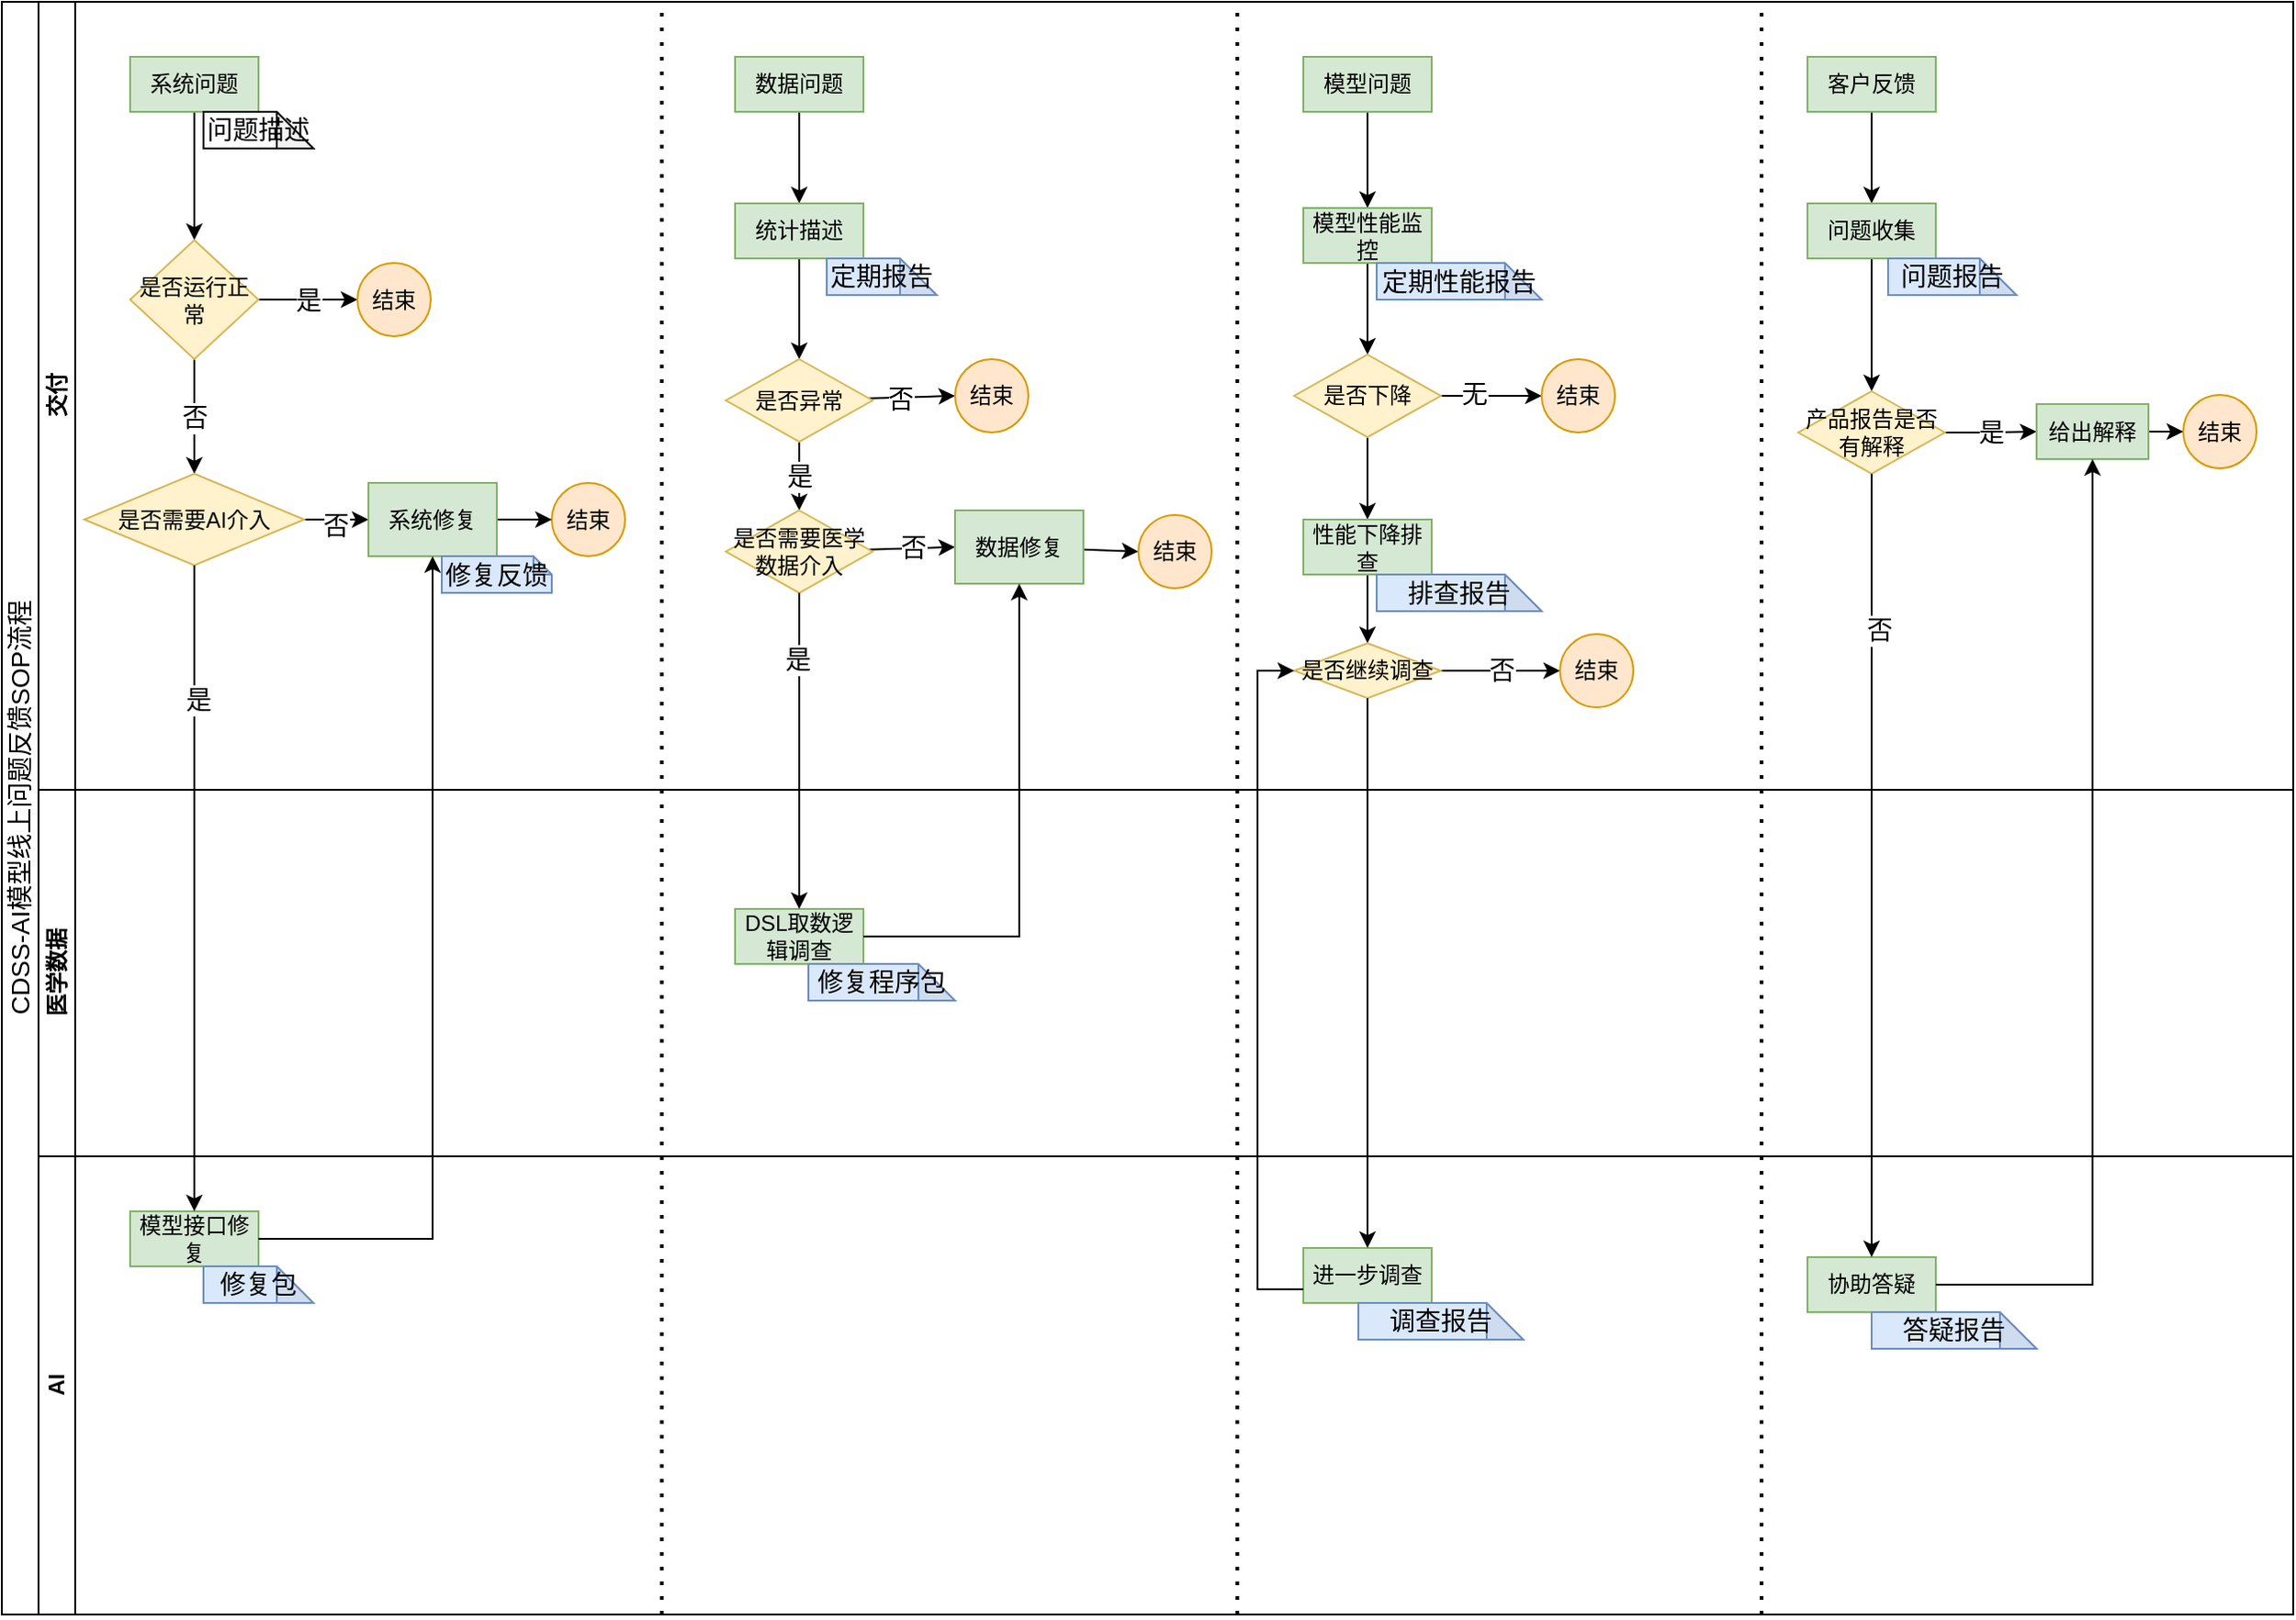 <mxfile version="15.5.0" type="github">
  <diagram id="prtHgNgQTEPvFCAcTncT" name="Page-1">
    <mxGraphModel dx="1426" dy="826" grid="1" gridSize="10" guides="1" tooltips="1" connect="1" arrows="1" fold="1" page="1" pageScale="1" pageWidth="827" pageHeight="1169" math="0" shadow="0">
      <root>
        <mxCell id="0" />
        <mxCell id="1" parent="0" />
        <mxCell id="dNxyNK7c78bLwvsdeMH5-19" value="&lt;span style=&quot;font-family: &amp;#34;arial&amp;#34; , sans-serif ; font-weight: 400&quot;&gt;&lt;font style=&quot;font-size: 14px&quot;&gt;CDSS-AI模型线上问题反馈SOP流程&lt;/font&gt;&lt;/span&gt;" style="swimlane;html=1;childLayout=stackLayout;resizeParent=1;resizeParentMax=0;horizontal=0;startSize=20;horizontalStack=0;" parent="1" vertex="1">
          <mxGeometry x="200" y="90" width="1250" height="880" as="geometry">
            <mxRectangle x="200" y="90" width="890" height="400" as="alternateBounds" />
          </mxGeometry>
        </mxCell>
        <mxCell id="dNxyNK7c78bLwvsdeMH5-20" value="交付" style="swimlane;html=1;startSize=20;horizontal=0;" parent="dNxyNK7c78bLwvsdeMH5-19" vertex="1">
          <mxGeometry x="20" width="1230" height="430" as="geometry">
            <mxRectangle x="20" width="800" height="20" as="alternateBounds" />
          </mxGeometry>
        </mxCell>
        <mxCell id="ynxtPpoTQ_Jm71Z0IVjG-52" style="edgeStyle=orthogonalEdgeStyle;rounded=0;orthogonalLoop=1;jettySize=auto;html=1;fontSize=14;" edge="1" parent="dNxyNK7c78bLwvsdeMH5-20" source="ynxtPpoTQ_Jm71Z0IVjG-40" target="ynxtPpoTQ_Jm71Z0IVjG-48">
          <mxGeometry relative="1" as="geometry" />
        </mxCell>
        <mxCell id="ynxtPpoTQ_Jm71Z0IVjG-40" value="系统问题" style="rounded=0;whiteSpace=wrap;html=1;fontFamily=Helvetica;fontSize=12;align=center;fillColor=#d5e8d4;strokeColor=#82b366;" vertex="1" parent="dNxyNK7c78bLwvsdeMH5-20">
          <mxGeometry x="50" y="30" width="70" height="30" as="geometry" />
        </mxCell>
        <mxCell id="ynxtPpoTQ_Jm71Z0IVjG-75" style="edgeStyle=orthogonalEdgeStyle;rounded=0;orthogonalLoop=1;jettySize=auto;html=1;entryX=0;entryY=0.5;entryDx=0;entryDy=0;fontSize=14;" edge="1" parent="dNxyNK7c78bLwvsdeMH5-20" target="ynxtPpoTQ_Jm71Z0IVjG-74">
          <mxGeometry relative="1" as="geometry">
            <mxPoint x="120" y="135" as="sourcePoint" />
          </mxGeometry>
        </mxCell>
        <mxCell id="ynxtPpoTQ_Jm71Z0IVjG-53" value="是" style="edgeStyle=orthogonalEdgeStyle;rounded=0;orthogonalLoop=1;jettySize=auto;html=1;entryX=0;entryY=0.5;entryDx=0;entryDy=0;fontSize=14;" edge="1" parent="dNxyNK7c78bLwvsdeMH5-20" source="ynxtPpoTQ_Jm71Z0IVjG-48" target="ynxtPpoTQ_Jm71Z0IVjG-50">
          <mxGeometry relative="1" as="geometry" />
        </mxCell>
        <mxCell id="ynxtPpoTQ_Jm71Z0IVjG-87" value="否" style="edgeStyle=orthogonalEdgeStyle;rounded=0;orthogonalLoop=1;jettySize=auto;html=1;entryX=0.5;entryY=0;entryDx=0;entryDy=0;fontSize=14;" edge="1" parent="dNxyNK7c78bLwvsdeMH5-20" source="ynxtPpoTQ_Jm71Z0IVjG-48" target="ynxtPpoTQ_Jm71Z0IVjG-56">
          <mxGeometry relative="1" as="geometry" />
        </mxCell>
        <mxCell id="ynxtPpoTQ_Jm71Z0IVjG-48" value="是否运行正常" style="rhombus;whiteSpace=wrap;html=1;fontFamily=Helvetica;fontSize=12;align=center;fillColor=#fff2cc;strokeColor=#d6b656;" vertex="1" parent="dNxyNK7c78bLwvsdeMH5-20">
          <mxGeometry x="50" y="130" width="70" height="65" as="geometry" />
        </mxCell>
        <mxCell id="ynxtPpoTQ_Jm71Z0IVjG-50" value="结束" style="ellipse;whiteSpace=wrap;html=1;fillColor=#ffe6cc;strokeColor=#d79b00;" vertex="1" parent="dNxyNK7c78bLwvsdeMH5-20">
          <mxGeometry x="174" y="142.5" width="40" height="40" as="geometry" />
        </mxCell>
        <mxCell id="ynxtPpoTQ_Jm71Z0IVjG-67" style="edgeStyle=orthogonalEdgeStyle;rounded=0;orthogonalLoop=1;jettySize=auto;html=1;entryX=0;entryY=0.5;entryDx=0;entryDy=0;fontSize=14;" edge="1" parent="dNxyNK7c78bLwvsdeMH5-20" source="ynxtPpoTQ_Jm71Z0IVjG-56" target="ynxtPpoTQ_Jm71Z0IVjG-66">
          <mxGeometry relative="1" as="geometry" />
        </mxCell>
        <mxCell id="ynxtPpoTQ_Jm71Z0IVjG-91" value="否" style="edgeLabel;html=1;align=center;verticalAlign=middle;resizable=0;points=[];fontSize=14;" vertex="1" connectable="0" parent="ynxtPpoTQ_Jm71Z0IVjG-67">
          <mxGeometry x="0.2" y="-2" relative="1" as="geometry">
            <mxPoint y="1" as="offset" />
          </mxGeometry>
        </mxCell>
        <mxCell id="ynxtPpoTQ_Jm71Z0IVjG-56" value="是否需要AI介入" style="rhombus;whiteSpace=wrap;html=1;fontFamily=Helvetica;fontSize=12;align=center;fillColor=#fff2cc;strokeColor=#d6b656;" vertex="1" parent="dNxyNK7c78bLwvsdeMH5-20">
          <mxGeometry x="25" y="257.5" width="120" height="50" as="geometry" />
        </mxCell>
        <mxCell id="ynxtPpoTQ_Jm71Z0IVjG-61" value="结束" style="ellipse;whiteSpace=wrap;html=1;fillColor=#ffe6cc;strokeColor=#d79b00;" vertex="1" parent="dNxyNK7c78bLwvsdeMH5-20">
          <mxGeometry x="280" y="262.5" width="40" height="40" as="geometry" />
        </mxCell>
        <mxCell id="ynxtPpoTQ_Jm71Z0IVjG-68" style="edgeStyle=orthogonalEdgeStyle;rounded=0;orthogonalLoop=1;jettySize=auto;html=1;fontSize=14;" edge="1" parent="dNxyNK7c78bLwvsdeMH5-20" source="ynxtPpoTQ_Jm71Z0IVjG-66" target="ynxtPpoTQ_Jm71Z0IVjG-61">
          <mxGeometry relative="1" as="geometry" />
        </mxCell>
        <mxCell id="ynxtPpoTQ_Jm71Z0IVjG-66" value="系统修复" style="rounded=0;whiteSpace=wrap;html=1;fontFamily=Helvetica;fontSize=12;align=center;fillColor=#d5e8d4;strokeColor=#82b366;" vertex="1" parent="dNxyNK7c78bLwvsdeMH5-20">
          <mxGeometry x="180" y="262.5" width="70" height="40" as="geometry" />
        </mxCell>
        <mxCell id="ynxtPpoTQ_Jm71Z0IVjG-71" value="问题描述" style="shape=note;whiteSpace=wrap;html=1;backgroundOutline=1;darkOpacity=0.05;fontSize=14;" vertex="1" parent="dNxyNK7c78bLwvsdeMH5-20">
          <mxGeometry x="90" y="60" width="60" height="20" as="geometry" />
        </mxCell>
        <mxCell id="ynxtPpoTQ_Jm71Z0IVjG-73" value="修复反馈" style="shape=note;whiteSpace=wrap;html=1;backgroundOutline=1;darkOpacity=0.05;fontSize=14;size=10;fillColor=#dae8fc;strokeColor=#6c8ebf;" vertex="1" parent="dNxyNK7c78bLwvsdeMH5-20">
          <mxGeometry x="220" y="302.5" width="60" height="20" as="geometry" />
        </mxCell>
        <mxCell id="ynxtPpoTQ_Jm71Z0IVjG-78" style="edgeStyle=orthogonalEdgeStyle;rounded=0;orthogonalLoop=1;jettySize=auto;html=1;entryX=0;entryY=0.5;entryDx=0;entryDy=0;fontSize=14;" edge="1" parent="dNxyNK7c78bLwvsdeMH5-20" target="ynxtPpoTQ_Jm71Z0IVjG-77">
          <mxGeometry relative="1" as="geometry">
            <mxPoint x="250" y="135" as="sourcePoint" />
          </mxGeometry>
        </mxCell>
        <mxCell id="ynxtPpoTQ_Jm71Z0IVjG-98" style="edgeStyle=none;rounded=0;orthogonalLoop=1;jettySize=auto;html=1;exitX=0.5;exitY=1;exitDx=0;exitDy=0;fontSize=14;" edge="1" parent="dNxyNK7c78bLwvsdeMH5-20" source="ynxtPpoTQ_Jm71Z0IVjG-93" target="ynxtPpoTQ_Jm71Z0IVjG-96">
          <mxGeometry relative="1" as="geometry" />
        </mxCell>
        <mxCell id="ynxtPpoTQ_Jm71Z0IVjG-93" value="数据问题" style="rounded=0;whiteSpace=wrap;html=1;fontFamily=Helvetica;fontSize=12;align=center;fillColor=#d5e8d4;strokeColor=#82b366;" vertex="1" parent="dNxyNK7c78bLwvsdeMH5-20">
          <mxGeometry x="380" y="30" width="70" height="30" as="geometry" />
        </mxCell>
        <mxCell id="ynxtPpoTQ_Jm71Z0IVjG-94" value="" style="endArrow=none;dashed=1;html=1;dashPattern=1 3;strokeWidth=2;rounded=0;fontSize=14;" edge="1" parent="dNxyNK7c78bLwvsdeMH5-20">
          <mxGeometry width="50" height="50" relative="1" as="geometry">
            <mxPoint x="340" y="880" as="sourcePoint" />
            <mxPoint x="340" as="targetPoint" />
          </mxGeometry>
        </mxCell>
        <mxCell id="ynxtPpoTQ_Jm71Z0IVjG-99" style="edgeStyle=none;rounded=0;orthogonalLoop=1;jettySize=auto;html=1;fontSize=14;" edge="1" parent="dNxyNK7c78bLwvsdeMH5-20" source="ynxtPpoTQ_Jm71Z0IVjG-96" target="ynxtPpoTQ_Jm71Z0IVjG-85">
          <mxGeometry relative="1" as="geometry" />
        </mxCell>
        <mxCell id="ynxtPpoTQ_Jm71Z0IVjG-96" value="统计描述" style="rounded=0;whiteSpace=wrap;html=1;fontFamily=Helvetica;fontSize=12;align=center;fillColor=#d5e8d4;strokeColor=#82b366;" vertex="1" parent="dNxyNK7c78bLwvsdeMH5-20">
          <mxGeometry x="380" y="110" width="70" height="30" as="geometry" />
        </mxCell>
        <mxCell id="ynxtPpoTQ_Jm71Z0IVjG-97" value="定期报告" style="shape=note;whiteSpace=wrap;html=1;backgroundOutline=1;darkOpacity=0.05;fontSize=14;fillColor=#dae8fc;strokeColor=#6c8ebf;" vertex="1" parent="dNxyNK7c78bLwvsdeMH5-20">
          <mxGeometry x="430" y="140" width="60" height="20" as="geometry" />
        </mxCell>
        <mxCell id="ynxtPpoTQ_Jm71Z0IVjG-102" style="edgeStyle=none;rounded=0;orthogonalLoop=1;jettySize=auto;html=1;entryX=0;entryY=0.5;entryDx=0;entryDy=0;fontSize=14;" edge="1" parent="dNxyNK7c78bLwvsdeMH5-20" source="ynxtPpoTQ_Jm71Z0IVjG-85" target="ynxtPpoTQ_Jm71Z0IVjG-101">
          <mxGeometry relative="1" as="geometry" />
        </mxCell>
        <mxCell id="ynxtPpoTQ_Jm71Z0IVjG-107" value="否" style="edgeLabel;html=1;align=center;verticalAlign=middle;resizable=0;points=[];fontSize=14;" vertex="1" connectable="0" parent="ynxtPpoTQ_Jm71Z0IVjG-102">
          <mxGeometry x="-0.278" y="-1" relative="1" as="geometry">
            <mxPoint as="offset" />
          </mxGeometry>
        </mxCell>
        <mxCell id="ynxtPpoTQ_Jm71Z0IVjG-104" value="是" style="edgeStyle=none;rounded=0;orthogonalLoop=1;jettySize=auto;html=1;fontSize=14;" edge="1" parent="dNxyNK7c78bLwvsdeMH5-20" source="ynxtPpoTQ_Jm71Z0IVjG-85" target="ynxtPpoTQ_Jm71Z0IVjG-103">
          <mxGeometry relative="1" as="geometry" />
        </mxCell>
        <mxCell id="ynxtPpoTQ_Jm71Z0IVjG-85" value="是否异常" style="rhombus;whiteSpace=wrap;html=1;fontFamily=Helvetica;fontSize=12;align=center;fillColor=#fff2cc;strokeColor=#d6b656;" vertex="1" parent="dNxyNK7c78bLwvsdeMH5-20">
          <mxGeometry x="375" y="195" width="80" height="45" as="geometry" />
        </mxCell>
        <mxCell id="ynxtPpoTQ_Jm71Z0IVjG-101" value="结束" style="ellipse;whiteSpace=wrap;html=1;fillColor=#ffe6cc;strokeColor=#d79b00;" vertex="1" parent="dNxyNK7c78bLwvsdeMH5-20">
          <mxGeometry x="500" y="195" width="40" height="40" as="geometry" />
        </mxCell>
        <mxCell id="ynxtPpoTQ_Jm71Z0IVjG-106" value="否" style="edgeStyle=none;rounded=0;orthogonalLoop=1;jettySize=auto;html=1;entryX=0;entryY=0.5;entryDx=0;entryDy=0;fontSize=14;" edge="1" parent="dNxyNK7c78bLwvsdeMH5-20" source="ynxtPpoTQ_Jm71Z0IVjG-103" target="ynxtPpoTQ_Jm71Z0IVjG-105">
          <mxGeometry relative="1" as="geometry" />
        </mxCell>
        <mxCell id="ynxtPpoTQ_Jm71Z0IVjG-103" value="是否需要医学数据介入" style="rhombus;whiteSpace=wrap;html=1;fontFamily=Helvetica;fontSize=12;align=center;fillColor=#fff2cc;strokeColor=#d6b656;" vertex="1" parent="dNxyNK7c78bLwvsdeMH5-20">
          <mxGeometry x="375" y="277.5" width="80" height="45" as="geometry" />
        </mxCell>
        <mxCell id="ynxtPpoTQ_Jm71Z0IVjG-109" style="edgeStyle=none;rounded=0;orthogonalLoop=1;jettySize=auto;html=1;entryX=0;entryY=0.5;entryDx=0;entryDy=0;fontSize=14;" edge="1" parent="dNxyNK7c78bLwvsdeMH5-20" source="ynxtPpoTQ_Jm71Z0IVjG-105" target="ynxtPpoTQ_Jm71Z0IVjG-108">
          <mxGeometry relative="1" as="geometry" />
        </mxCell>
        <mxCell id="ynxtPpoTQ_Jm71Z0IVjG-105" value="数据修复" style="rounded=0;whiteSpace=wrap;html=1;fontFamily=Helvetica;fontSize=12;align=center;fillColor=#d5e8d4;strokeColor=#82b366;" vertex="1" parent="dNxyNK7c78bLwvsdeMH5-20">
          <mxGeometry x="500" y="277.5" width="70" height="40" as="geometry" />
        </mxCell>
        <mxCell id="ynxtPpoTQ_Jm71Z0IVjG-108" value="结束" style="ellipse;whiteSpace=wrap;html=1;fillColor=#ffe6cc;strokeColor=#d79b00;" vertex="1" parent="dNxyNK7c78bLwvsdeMH5-20">
          <mxGeometry x="600" y="280" width="40" height="40" as="geometry" />
        </mxCell>
        <mxCell id="ynxtPpoTQ_Jm71Z0IVjG-149" value="" style="endArrow=none;dashed=1;html=1;dashPattern=1 3;strokeWidth=2;rounded=0;fontSize=14;" edge="1" parent="dNxyNK7c78bLwvsdeMH5-20">
          <mxGeometry width="50" height="50" relative="1" as="geometry">
            <mxPoint x="654" y="880" as="sourcePoint" />
            <mxPoint x="654" as="targetPoint" />
          </mxGeometry>
        </mxCell>
        <mxCell id="ynxtPpoTQ_Jm71Z0IVjG-156" style="edgeStyle=orthogonalEdgeStyle;rounded=0;orthogonalLoop=1;jettySize=auto;html=1;fontSize=14;" edge="1" parent="dNxyNK7c78bLwvsdeMH5-20" source="ynxtPpoTQ_Jm71Z0IVjG-152" target="ynxtPpoTQ_Jm71Z0IVjG-153">
          <mxGeometry relative="1" as="geometry" />
        </mxCell>
        <mxCell id="ynxtPpoTQ_Jm71Z0IVjG-152" value="模型问题" style="rounded=0;whiteSpace=wrap;html=1;fontFamily=Helvetica;fontSize=12;align=center;fillColor=#d5e8d4;strokeColor=#82b366;" vertex="1" parent="dNxyNK7c78bLwvsdeMH5-20">
          <mxGeometry x="690" y="30" width="70" height="30" as="geometry" />
        </mxCell>
        <mxCell id="ynxtPpoTQ_Jm71Z0IVjG-175" style="edgeStyle=orthogonalEdgeStyle;rounded=0;orthogonalLoop=1;jettySize=auto;html=1;fontSize=14;" edge="1" parent="dNxyNK7c78bLwvsdeMH5-20" source="ynxtPpoTQ_Jm71Z0IVjG-80" target="ynxtPpoTQ_Jm71Z0IVjG-173">
          <mxGeometry relative="1" as="geometry" />
        </mxCell>
        <mxCell id="ynxtPpoTQ_Jm71Z0IVjG-80" value="客户反馈" style="rounded=0;whiteSpace=wrap;html=1;fontFamily=Helvetica;fontSize=12;align=center;fillColor=#d5e8d4;strokeColor=#82b366;" vertex="1" parent="dNxyNK7c78bLwvsdeMH5-20">
          <mxGeometry x="965" y="30" width="70" height="30" as="geometry" />
        </mxCell>
        <mxCell id="ynxtPpoTQ_Jm71Z0IVjG-157" style="edgeStyle=orthogonalEdgeStyle;rounded=0;orthogonalLoop=1;jettySize=auto;html=1;fontSize=14;" edge="1" parent="dNxyNK7c78bLwvsdeMH5-20" source="ynxtPpoTQ_Jm71Z0IVjG-153" target="ynxtPpoTQ_Jm71Z0IVjG-155">
          <mxGeometry relative="1" as="geometry" />
        </mxCell>
        <mxCell id="ynxtPpoTQ_Jm71Z0IVjG-153" value="模型性能监控" style="rounded=0;whiteSpace=wrap;html=1;fontFamily=Helvetica;fontSize=12;align=center;fillColor=#d5e8d4;strokeColor=#82b366;" vertex="1" parent="dNxyNK7c78bLwvsdeMH5-20">
          <mxGeometry x="690" y="112.5" width="70" height="30" as="geometry" />
        </mxCell>
        <mxCell id="ynxtPpoTQ_Jm71Z0IVjG-154" value="定期性能报告" style="shape=note;whiteSpace=wrap;html=1;backgroundOutline=1;darkOpacity=0.05;fontSize=14;fillColor=#dae8fc;strokeColor=#6c8ebf;" vertex="1" parent="dNxyNK7c78bLwvsdeMH5-20">
          <mxGeometry x="730" y="142.5" width="90" height="20" as="geometry" />
        </mxCell>
        <mxCell id="ynxtPpoTQ_Jm71Z0IVjG-159" style="edgeStyle=orthogonalEdgeStyle;rounded=0;orthogonalLoop=1;jettySize=auto;html=1;entryX=0;entryY=0.5;entryDx=0;entryDy=0;fontSize=14;" edge="1" parent="dNxyNK7c78bLwvsdeMH5-20" source="ynxtPpoTQ_Jm71Z0IVjG-155" target="ynxtPpoTQ_Jm71Z0IVjG-158">
          <mxGeometry relative="1" as="geometry" />
        </mxCell>
        <mxCell id="ynxtPpoTQ_Jm71Z0IVjG-160" value="无" style="edgeLabel;html=1;align=center;verticalAlign=middle;resizable=0;points=[];fontSize=14;" vertex="1" connectable="0" parent="ynxtPpoTQ_Jm71Z0IVjG-159">
          <mxGeometry x="-0.345" y="1" relative="1" as="geometry">
            <mxPoint as="offset" />
          </mxGeometry>
        </mxCell>
        <mxCell id="ynxtPpoTQ_Jm71Z0IVjG-162" style="edgeStyle=orthogonalEdgeStyle;rounded=0;orthogonalLoop=1;jettySize=auto;html=1;fontSize=14;" edge="1" parent="dNxyNK7c78bLwvsdeMH5-20" source="ynxtPpoTQ_Jm71Z0IVjG-155" target="ynxtPpoTQ_Jm71Z0IVjG-161">
          <mxGeometry relative="1" as="geometry" />
        </mxCell>
        <mxCell id="ynxtPpoTQ_Jm71Z0IVjG-155" value="是否下降" style="rhombus;whiteSpace=wrap;html=1;fontFamily=Helvetica;fontSize=12;align=center;fillColor=#fff2cc;strokeColor=#d6b656;" vertex="1" parent="dNxyNK7c78bLwvsdeMH5-20">
          <mxGeometry x="685" y="192.5" width="80" height="45" as="geometry" />
        </mxCell>
        <mxCell id="ynxtPpoTQ_Jm71Z0IVjG-158" value="结束" style="ellipse;whiteSpace=wrap;html=1;fillColor=#ffe6cc;strokeColor=#d79b00;" vertex="1" parent="dNxyNK7c78bLwvsdeMH5-20">
          <mxGeometry x="820" y="195" width="40" height="40" as="geometry" />
        </mxCell>
        <mxCell id="ynxtPpoTQ_Jm71Z0IVjG-167" value="" style="edgeStyle=orthogonalEdgeStyle;rounded=0;orthogonalLoop=1;jettySize=auto;html=1;fontSize=14;" edge="1" parent="dNxyNK7c78bLwvsdeMH5-20" source="ynxtPpoTQ_Jm71Z0IVjG-161" target="ynxtPpoTQ_Jm71Z0IVjG-164">
          <mxGeometry relative="1" as="geometry" />
        </mxCell>
        <mxCell id="ynxtPpoTQ_Jm71Z0IVjG-161" value="性能下降排查" style="rounded=0;whiteSpace=wrap;html=1;fontFamily=Helvetica;fontSize=12;align=center;fillColor=#d5e8d4;strokeColor=#82b366;" vertex="1" parent="dNxyNK7c78bLwvsdeMH5-20">
          <mxGeometry x="690" y="282.5" width="70" height="30" as="geometry" />
        </mxCell>
        <mxCell id="ynxtPpoTQ_Jm71Z0IVjG-163" value="排查报告" style="shape=note;whiteSpace=wrap;html=1;backgroundOutline=1;darkOpacity=0.05;fontSize=14;fillColor=#dae8fc;strokeColor=#6c8ebf;" vertex="1" parent="dNxyNK7c78bLwvsdeMH5-20">
          <mxGeometry x="730" y="312.5" width="90" height="20" as="geometry" />
        </mxCell>
        <mxCell id="ynxtPpoTQ_Jm71Z0IVjG-166" value="否" style="edgeStyle=orthogonalEdgeStyle;rounded=0;orthogonalLoop=1;jettySize=auto;html=1;fontSize=14;" edge="1" parent="dNxyNK7c78bLwvsdeMH5-20" source="ynxtPpoTQ_Jm71Z0IVjG-164" target="ynxtPpoTQ_Jm71Z0IVjG-165">
          <mxGeometry relative="1" as="geometry">
            <Array as="points">
              <mxPoint x="800" y="365" />
              <mxPoint x="800" y="365" />
            </Array>
          </mxGeometry>
        </mxCell>
        <mxCell id="ynxtPpoTQ_Jm71Z0IVjG-164" value="是否继续调查" style="rhombus;whiteSpace=wrap;html=1;fontFamily=Helvetica;fontSize=12;align=center;fillColor=#fff2cc;strokeColor=#d6b656;" vertex="1" parent="dNxyNK7c78bLwvsdeMH5-20">
          <mxGeometry x="685" y="350" width="80" height="30" as="geometry" />
        </mxCell>
        <mxCell id="ynxtPpoTQ_Jm71Z0IVjG-165" value="结束" style="ellipse;whiteSpace=wrap;html=1;fillColor=#ffe6cc;strokeColor=#d79b00;" vertex="1" parent="dNxyNK7c78bLwvsdeMH5-20">
          <mxGeometry x="830" y="345" width="40" height="40" as="geometry" />
        </mxCell>
        <mxCell id="ynxtPpoTQ_Jm71Z0IVjG-172" value="" style="endArrow=none;dashed=1;html=1;dashPattern=1 3;strokeWidth=2;rounded=0;fontSize=14;" edge="1" parent="dNxyNK7c78bLwvsdeMH5-20">
          <mxGeometry width="50" height="50" relative="1" as="geometry">
            <mxPoint x="940" y="880" as="sourcePoint" />
            <mxPoint x="940" as="targetPoint" />
          </mxGeometry>
        </mxCell>
        <mxCell id="ynxtPpoTQ_Jm71Z0IVjG-177" style="edgeStyle=orthogonalEdgeStyle;rounded=0;orthogonalLoop=1;jettySize=auto;html=1;fontSize=14;" edge="1" parent="dNxyNK7c78bLwvsdeMH5-20" source="ynxtPpoTQ_Jm71Z0IVjG-173" target="ynxtPpoTQ_Jm71Z0IVjG-176">
          <mxGeometry relative="1" as="geometry" />
        </mxCell>
        <mxCell id="ynxtPpoTQ_Jm71Z0IVjG-173" value="问题收集" style="rounded=0;whiteSpace=wrap;html=1;fontFamily=Helvetica;fontSize=12;align=center;fillColor=#d5e8d4;strokeColor=#82b366;" vertex="1" parent="dNxyNK7c78bLwvsdeMH5-20">
          <mxGeometry x="965" y="110" width="70" height="30" as="geometry" />
        </mxCell>
        <mxCell id="ynxtPpoTQ_Jm71Z0IVjG-174" value="问题报告" style="shape=note;whiteSpace=wrap;html=1;backgroundOutline=1;darkOpacity=0.05;fontSize=14;fillColor=#dae8fc;strokeColor=#6c8ebf;" vertex="1" parent="dNxyNK7c78bLwvsdeMH5-20">
          <mxGeometry x="1009" y="140" width="70" height="20" as="geometry" />
        </mxCell>
        <mxCell id="ynxtPpoTQ_Jm71Z0IVjG-181" value="是" style="edgeStyle=orthogonalEdgeStyle;rounded=0;orthogonalLoop=1;jettySize=auto;html=1;entryX=0;entryY=0.5;entryDx=0;entryDy=0;fontSize=14;" edge="1" parent="dNxyNK7c78bLwvsdeMH5-20" source="ynxtPpoTQ_Jm71Z0IVjG-176" target="ynxtPpoTQ_Jm71Z0IVjG-179">
          <mxGeometry relative="1" as="geometry" />
        </mxCell>
        <mxCell id="ynxtPpoTQ_Jm71Z0IVjG-176" value="产品报告是否有解释" style="rhombus;whiteSpace=wrap;html=1;fontFamily=Helvetica;fontSize=12;align=center;fillColor=#fff2cc;strokeColor=#d6b656;" vertex="1" parent="dNxyNK7c78bLwvsdeMH5-20">
          <mxGeometry x="960" y="212.5" width="80" height="45" as="geometry" />
        </mxCell>
        <mxCell id="ynxtPpoTQ_Jm71Z0IVjG-182" style="edgeStyle=orthogonalEdgeStyle;rounded=0;orthogonalLoop=1;jettySize=auto;html=1;fontSize=14;" edge="1" parent="dNxyNK7c78bLwvsdeMH5-20" source="ynxtPpoTQ_Jm71Z0IVjG-179" target="ynxtPpoTQ_Jm71Z0IVjG-180">
          <mxGeometry relative="1" as="geometry" />
        </mxCell>
        <mxCell id="ynxtPpoTQ_Jm71Z0IVjG-179" value="给出解释" style="rounded=0;whiteSpace=wrap;html=1;fontFamily=Helvetica;fontSize=12;align=center;fillColor=#d5e8d4;strokeColor=#82b366;" vertex="1" parent="dNxyNK7c78bLwvsdeMH5-20">
          <mxGeometry x="1090" y="219.5" width="61" height="30" as="geometry" />
        </mxCell>
        <mxCell id="ynxtPpoTQ_Jm71Z0IVjG-180" value="结束" style="ellipse;whiteSpace=wrap;html=1;fillColor=#ffe6cc;strokeColor=#d79b00;" vertex="1" parent="dNxyNK7c78bLwvsdeMH5-20">
          <mxGeometry x="1170" y="214.5" width="40" height="40" as="geometry" />
        </mxCell>
        <mxCell id="dNxyNK7c78bLwvsdeMH5-21" value="医学数据" style="swimlane;html=1;startSize=20;horizontal=0;" parent="dNxyNK7c78bLwvsdeMH5-19" vertex="1">
          <mxGeometry x="20" y="430" width="1230" height="200" as="geometry">
            <mxRectangle x="20" y="430" width="800" height="20" as="alternateBounds" />
          </mxGeometry>
        </mxCell>
        <mxCell id="ynxtPpoTQ_Jm71Z0IVjG-143" value="DSL取数逻辑调查" style="rounded=0;whiteSpace=wrap;html=1;fontFamily=Helvetica;fontSize=12;align=center;fillColor=#d5e8d4;strokeColor=#82b366;" vertex="1" parent="dNxyNK7c78bLwvsdeMH5-21">
          <mxGeometry x="380" y="65" width="70" height="30" as="geometry" />
        </mxCell>
        <mxCell id="ynxtPpoTQ_Jm71Z0IVjG-148" value="修复程序包" style="shape=note;whiteSpace=wrap;html=1;backgroundOutline=1;darkOpacity=0.05;fontSize=14;fillColor=#dae8fc;strokeColor=#6c8ebf;" vertex="1" parent="dNxyNK7c78bLwvsdeMH5-21">
          <mxGeometry x="420" y="95" width="80" height="20" as="geometry" />
        </mxCell>
        <mxCell id="dNxyNK7c78bLwvsdeMH5-22" value="AI" style="swimlane;html=1;startSize=20;horizontal=0;" parent="dNxyNK7c78bLwvsdeMH5-19" vertex="1">
          <mxGeometry x="20" y="630" width="1230" height="250" as="geometry">
            <mxRectangle x="20" y="630" width="800" height="20" as="alternateBounds" />
          </mxGeometry>
        </mxCell>
        <mxCell id="ynxtPpoTQ_Jm71Z0IVjG-63" value="模型接口修复" style="rounded=0;whiteSpace=wrap;html=1;fontFamily=Helvetica;fontSize=12;align=center;fillColor=#d5e8d4;strokeColor=#82b366;" vertex="1" parent="dNxyNK7c78bLwvsdeMH5-22">
          <mxGeometry x="50" y="30" width="70" height="30" as="geometry" />
        </mxCell>
        <mxCell id="ynxtPpoTQ_Jm71Z0IVjG-72" value="修复包" style="shape=note;whiteSpace=wrap;html=1;backgroundOutline=1;darkOpacity=0.05;fontSize=14;fillColor=#dae8fc;strokeColor=#6c8ebf;" vertex="1" parent="dNxyNK7c78bLwvsdeMH5-22">
          <mxGeometry x="90" y="60" width="60" height="20" as="geometry" />
        </mxCell>
        <mxCell id="ynxtPpoTQ_Jm71Z0IVjG-168" value="进一步调查" style="rounded=0;whiteSpace=wrap;html=1;fontFamily=Helvetica;fontSize=12;align=center;fillColor=#d5e8d4;strokeColor=#82b366;" vertex="1" parent="dNxyNK7c78bLwvsdeMH5-22">
          <mxGeometry x="690" y="50" width="70" height="30" as="geometry" />
        </mxCell>
        <mxCell id="ynxtPpoTQ_Jm71Z0IVjG-170" value="调查报告" style="shape=note;whiteSpace=wrap;html=1;backgroundOutline=1;darkOpacity=0.05;fontSize=14;fillColor=#dae8fc;strokeColor=#6c8ebf;" vertex="1" parent="dNxyNK7c78bLwvsdeMH5-22">
          <mxGeometry x="720" y="80" width="90" height="20" as="geometry" />
        </mxCell>
        <mxCell id="ynxtPpoTQ_Jm71Z0IVjG-183" value="协助答疑" style="rounded=0;whiteSpace=wrap;html=1;fontFamily=Helvetica;fontSize=12;align=center;fillColor=#d5e8d4;strokeColor=#82b366;" vertex="1" parent="dNxyNK7c78bLwvsdeMH5-22">
          <mxGeometry x="965" y="55" width="70" height="30" as="geometry" />
        </mxCell>
        <mxCell id="ynxtPpoTQ_Jm71Z0IVjG-193" value="答疑报告" style="shape=note;whiteSpace=wrap;html=1;backgroundOutline=1;darkOpacity=0.05;fontSize=14;fillColor=#dae8fc;strokeColor=#6c8ebf;" vertex="1" parent="dNxyNK7c78bLwvsdeMH5-22">
          <mxGeometry x="1000" y="85" width="90" height="20" as="geometry" />
        </mxCell>
        <mxCell id="ynxtPpoTQ_Jm71Z0IVjG-88" style="edgeStyle=orthogonalEdgeStyle;rounded=0;orthogonalLoop=1;jettySize=auto;html=1;fontSize=14;" edge="1" parent="dNxyNK7c78bLwvsdeMH5-19" source="ynxtPpoTQ_Jm71Z0IVjG-56" target="ynxtPpoTQ_Jm71Z0IVjG-63">
          <mxGeometry relative="1" as="geometry" />
        </mxCell>
        <mxCell id="ynxtPpoTQ_Jm71Z0IVjG-90" value="是" style="edgeLabel;html=1;align=center;verticalAlign=middle;resizable=0;points=[];fontSize=14;" vertex="1" connectable="0" parent="ynxtPpoTQ_Jm71Z0IVjG-88">
          <mxGeometry x="-0.589" y="2" relative="1" as="geometry">
            <mxPoint y="1" as="offset" />
          </mxGeometry>
        </mxCell>
        <mxCell id="ynxtPpoTQ_Jm71Z0IVjG-92" style="edgeStyle=orthogonalEdgeStyle;rounded=0;orthogonalLoop=1;jettySize=auto;html=1;entryX=0.5;entryY=1;entryDx=0;entryDy=0;fontSize=14;" edge="1" parent="dNxyNK7c78bLwvsdeMH5-19" source="ynxtPpoTQ_Jm71Z0IVjG-63" target="ynxtPpoTQ_Jm71Z0IVjG-66">
          <mxGeometry relative="1" as="geometry" />
        </mxCell>
        <mxCell id="ynxtPpoTQ_Jm71Z0IVjG-144" style="edgeStyle=none;rounded=0;orthogonalLoop=1;jettySize=auto;html=1;fontSize=14;" edge="1" parent="dNxyNK7c78bLwvsdeMH5-19" source="ynxtPpoTQ_Jm71Z0IVjG-103" target="ynxtPpoTQ_Jm71Z0IVjG-143">
          <mxGeometry relative="1" as="geometry">
            <mxPoint x="430" y="420" as="targetPoint" />
          </mxGeometry>
        </mxCell>
        <mxCell id="ynxtPpoTQ_Jm71Z0IVjG-147" value="是" style="edgeLabel;html=1;align=center;verticalAlign=middle;resizable=0;points=[];fontSize=14;" vertex="1" connectable="0" parent="ynxtPpoTQ_Jm71Z0IVjG-144">
          <mxGeometry x="-0.577" y="-1" relative="1" as="geometry">
            <mxPoint as="offset" />
          </mxGeometry>
        </mxCell>
        <mxCell id="ynxtPpoTQ_Jm71Z0IVjG-146" style="edgeStyle=orthogonalEdgeStyle;rounded=0;orthogonalLoop=1;jettySize=auto;html=1;entryX=0.5;entryY=1;entryDx=0;entryDy=0;fontSize=14;" edge="1" parent="dNxyNK7c78bLwvsdeMH5-19" source="ynxtPpoTQ_Jm71Z0IVjG-143" target="ynxtPpoTQ_Jm71Z0IVjG-105">
          <mxGeometry relative="1" as="geometry" />
        </mxCell>
        <mxCell id="ynxtPpoTQ_Jm71Z0IVjG-169" style="edgeStyle=orthogonalEdgeStyle;rounded=0;orthogonalLoop=1;jettySize=auto;html=1;fontSize=14;" edge="1" parent="dNxyNK7c78bLwvsdeMH5-19" source="ynxtPpoTQ_Jm71Z0IVjG-164" target="ynxtPpoTQ_Jm71Z0IVjG-168">
          <mxGeometry relative="1" as="geometry" />
        </mxCell>
        <mxCell id="ynxtPpoTQ_Jm71Z0IVjG-171" style="edgeStyle=orthogonalEdgeStyle;rounded=0;orthogonalLoop=1;jettySize=auto;html=1;entryX=0;entryY=0.5;entryDx=0;entryDy=0;fontSize=14;exitX=0;exitY=0.75;exitDx=0;exitDy=0;" edge="1" parent="dNxyNK7c78bLwvsdeMH5-19" source="ynxtPpoTQ_Jm71Z0IVjG-168" target="ynxtPpoTQ_Jm71Z0IVjG-164">
          <mxGeometry relative="1" as="geometry" />
        </mxCell>
        <mxCell id="ynxtPpoTQ_Jm71Z0IVjG-184" style="edgeStyle=orthogonalEdgeStyle;rounded=0;orthogonalLoop=1;jettySize=auto;html=1;entryX=0.5;entryY=0;entryDx=0;entryDy=0;fontSize=14;" edge="1" parent="dNxyNK7c78bLwvsdeMH5-19" source="ynxtPpoTQ_Jm71Z0IVjG-176" target="ynxtPpoTQ_Jm71Z0IVjG-183">
          <mxGeometry relative="1" as="geometry" />
        </mxCell>
        <mxCell id="ynxtPpoTQ_Jm71Z0IVjG-185" value="否" style="edgeLabel;html=1;align=center;verticalAlign=middle;resizable=0;points=[];fontSize=14;" vertex="1" connectable="0" parent="ynxtPpoTQ_Jm71Z0IVjG-184">
          <mxGeometry x="-0.6" y="4" relative="1" as="geometry">
            <mxPoint as="offset" />
          </mxGeometry>
        </mxCell>
        <mxCell id="ynxtPpoTQ_Jm71Z0IVjG-186" style="edgeStyle=orthogonalEdgeStyle;rounded=0;orthogonalLoop=1;jettySize=auto;html=1;entryX=0.5;entryY=1;entryDx=0;entryDy=0;fontSize=14;" edge="1" parent="dNxyNK7c78bLwvsdeMH5-19" source="ynxtPpoTQ_Jm71Z0IVjG-183" target="ynxtPpoTQ_Jm71Z0IVjG-179">
          <mxGeometry relative="1" as="geometry" />
        </mxCell>
      </root>
    </mxGraphModel>
  </diagram>
</mxfile>
